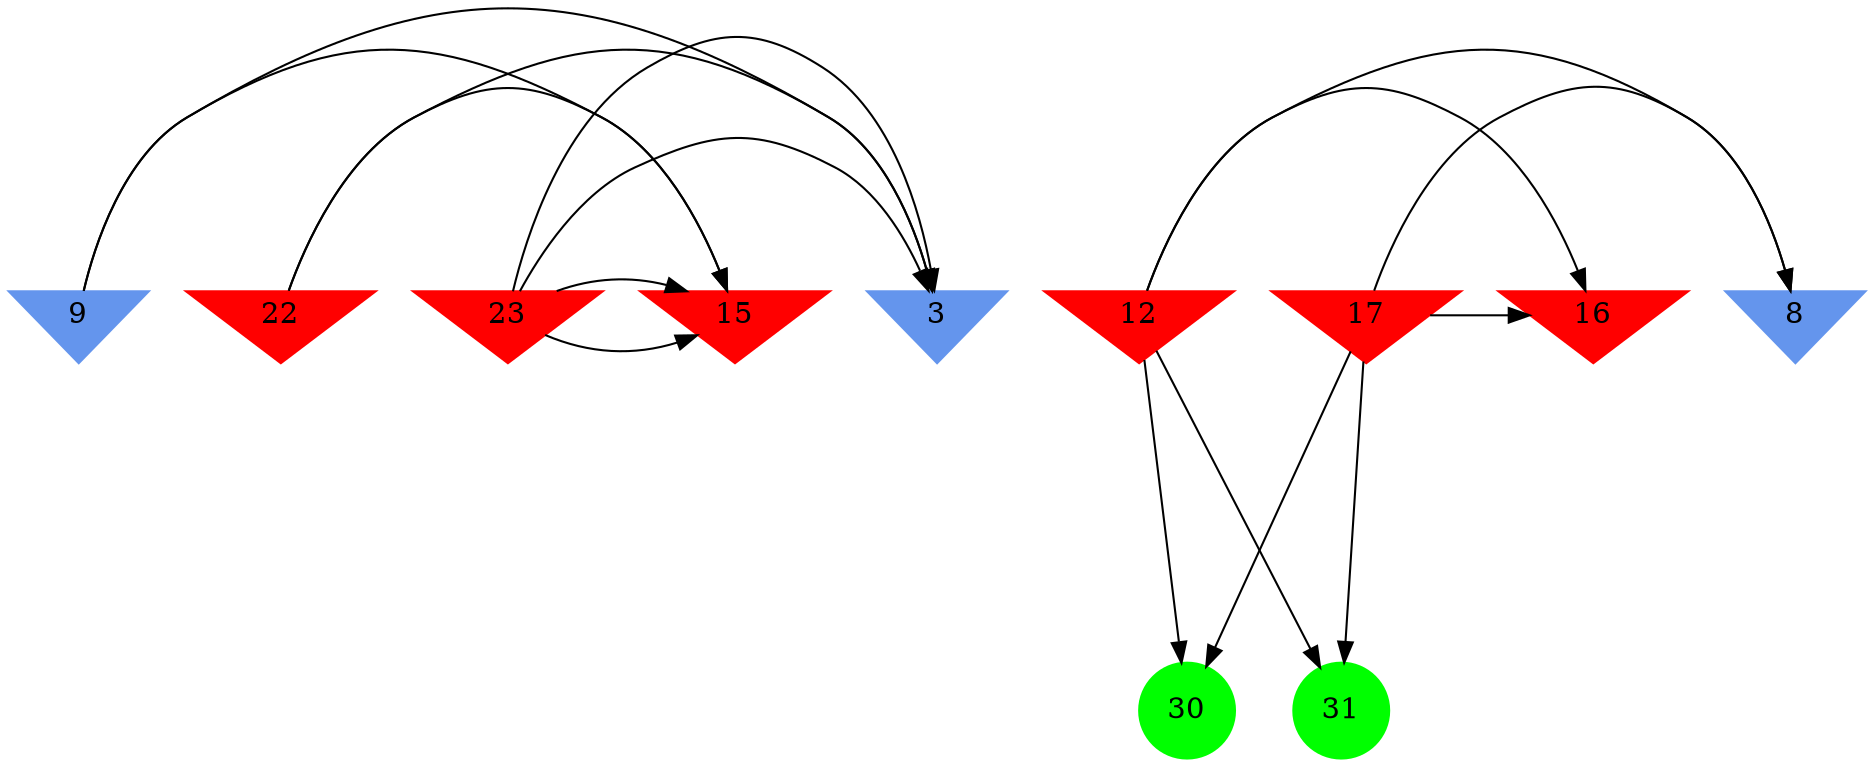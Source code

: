 digraph brain {
	ranksep=2.0;
	3 [shape=invtriangle,style=filled,color=cornflowerblue];
	8 [shape=invtriangle,style=filled,color=cornflowerblue];
	9 [shape=invtriangle,style=filled,color=cornflowerblue];
	12 [shape=invtriangle,style=filled,color=red];
	15 [shape=invtriangle,style=filled,color=red];
	16 [shape=invtriangle,style=filled,color=red];
	17 [shape=invtriangle,style=filled,color=red];
	22 [shape=invtriangle,style=filled,color=red];
	23 [shape=invtriangle,style=filled,color=red];
	30 [shape=circle,style=filled,color=green];
	31 [shape=circle,style=filled,color=green];
	12	->	31;
	12	->	30;
	12	->	16;
	12	->	8;
	17	->	31;
	17	->	30;
	17	->	16;
	17	->	8;
	22	->	15;
	22	->	3;
	9	->	15;
	9	->	3;
	23	->	15;
	23	->	3;
	23	->	15;
	23	->	3;
	{ rank=same; 3; 8; 9; 12; 15; 16; 17; 22; 23; }
	{ rank=same; }
	{ rank=same; 30; 31; }
}

